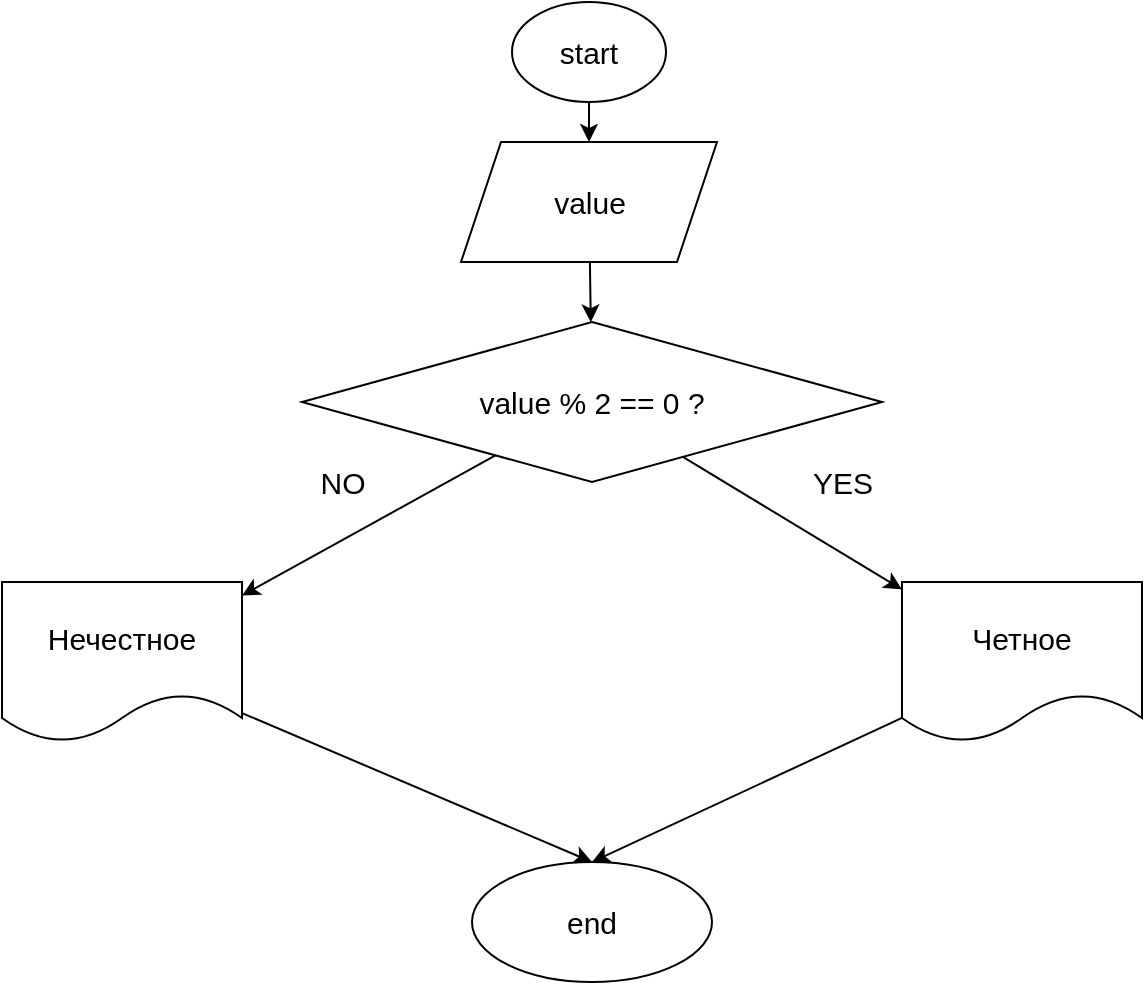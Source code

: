 <mxfile>
    <diagram id="N5xQNwMRngEhF4ippxGx" name="Страница 1">
        <mxGraphModel dx="811" dy="1111" grid="1" gridSize="10" guides="1" tooltips="1" connect="1" arrows="1" fold="1" page="1" pageScale="1" pageWidth="827" pageHeight="1169" math="0" shadow="0">
            <root>
                <mxCell id="0"/>
                <mxCell id="1" parent="0"/>
                <mxCell id="4" value="" style="edgeStyle=none;html=1;fontSize=15;" edge="1" parent="1" source="2" target="3">
                    <mxGeometry relative="1" as="geometry"/>
                </mxCell>
                <mxCell id="2" value="start" style="ellipse;whiteSpace=wrap;html=1;fontSize=15;" vertex="1" parent="1">
                    <mxGeometry x="375" y="40" width="77" height="50" as="geometry"/>
                </mxCell>
                <mxCell id="6" value="" style="edgeStyle=none;html=1;fontSize=15;" edge="1" parent="1" source="3" target="5">
                    <mxGeometry relative="1" as="geometry"/>
                </mxCell>
                <mxCell id="3" value="value" style="shape=parallelogram;perimeter=parallelogramPerimeter;whiteSpace=wrap;html=1;fixedSize=1;fontSize=15;" vertex="1" parent="1">
                    <mxGeometry x="349.5" y="110" width="128" height="60" as="geometry"/>
                </mxCell>
                <mxCell id="12" value="" style="edgeStyle=none;html=1;fontSize=15;" edge="1" parent="1" source="5" target="11">
                    <mxGeometry relative="1" as="geometry"/>
                </mxCell>
                <mxCell id="14" value="" style="edgeStyle=none;html=1;fontSize=15;" edge="1" parent="1" source="5" target="13">
                    <mxGeometry relative="1" as="geometry"/>
                </mxCell>
                <mxCell id="5" value="value % 2 == 0 ?" style="rhombus;whiteSpace=wrap;html=1;fontSize=15;" vertex="1" parent="1">
                    <mxGeometry x="270" y="200" width="290" height="80" as="geometry"/>
                </mxCell>
                <mxCell id="16" style="edgeStyle=none;html=1;fontSize=15;entryX=0.5;entryY=0;entryDx=0;entryDy=0;" edge="1" parent="1" source="11" target="17">
                    <mxGeometry relative="1" as="geometry">
                        <mxPoint x="430" y="470.0" as="targetPoint"/>
                    </mxGeometry>
                </mxCell>
                <mxCell id="11" value="&lt;span&gt;Нечестное&lt;/span&gt;" style="shape=document;whiteSpace=wrap;html=1;boundedLbl=1;fontSize=15;" vertex="1" parent="1">
                    <mxGeometry x="120" y="330" width="120" height="80" as="geometry"/>
                </mxCell>
                <mxCell id="15" style="edgeStyle=none;html=1;fontSize=15;entryX=0.5;entryY=0;entryDx=0;entryDy=0;" edge="1" parent="1" source="13" target="17">
                    <mxGeometry relative="1" as="geometry">
                        <mxPoint x="420" y="470.0" as="targetPoint"/>
                    </mxGeometry>
                </mxCell>
                <mxCell id="13" value="Четное" style="shape=document;whiteSpace=wrap;html=1;boundedLbl=1;fontSize=15;" vertex="1" parent="1">
                    <mxGeometry x="570" y="330" width="120" height="80" as="geometry"/>
                </mxCell>
                <mxCell id="17" value="end" style="ellipse;whiteSpace=wrap;html=1;fontSize=15;" vertex="1" parent="1">
                    <mxGeometry x="355" y="470" width="120" height="60" as="geometry"/>
                </mxCell>
                <mxCell id="18" value="NO" style="text;html=1;align=center;verticalAlign=middle;resizable=0;points=[];autosize=1;strokeColor=none;fillColor=none;fontSize=15;" vertex="1" parent="1">
                    <mxGeometry x="270" y="270" width="40" height="20" as="geometry"/>
                </mxCell>
                <mxCell id="19" value="YES" style="text;html=1;align=center;verticalAlign=middle;resizable=0;points=[];autosize=1;strokeColor=none;fillColor=none;fontSize=15;" vertex="1" parent="1">
                    <mxGeometry x="515" y="270" width="50" height="20" as="geometry"/>
                </mxCell>
            </root>
        </mxGraphModel>
    </diagram>
</mxfile>